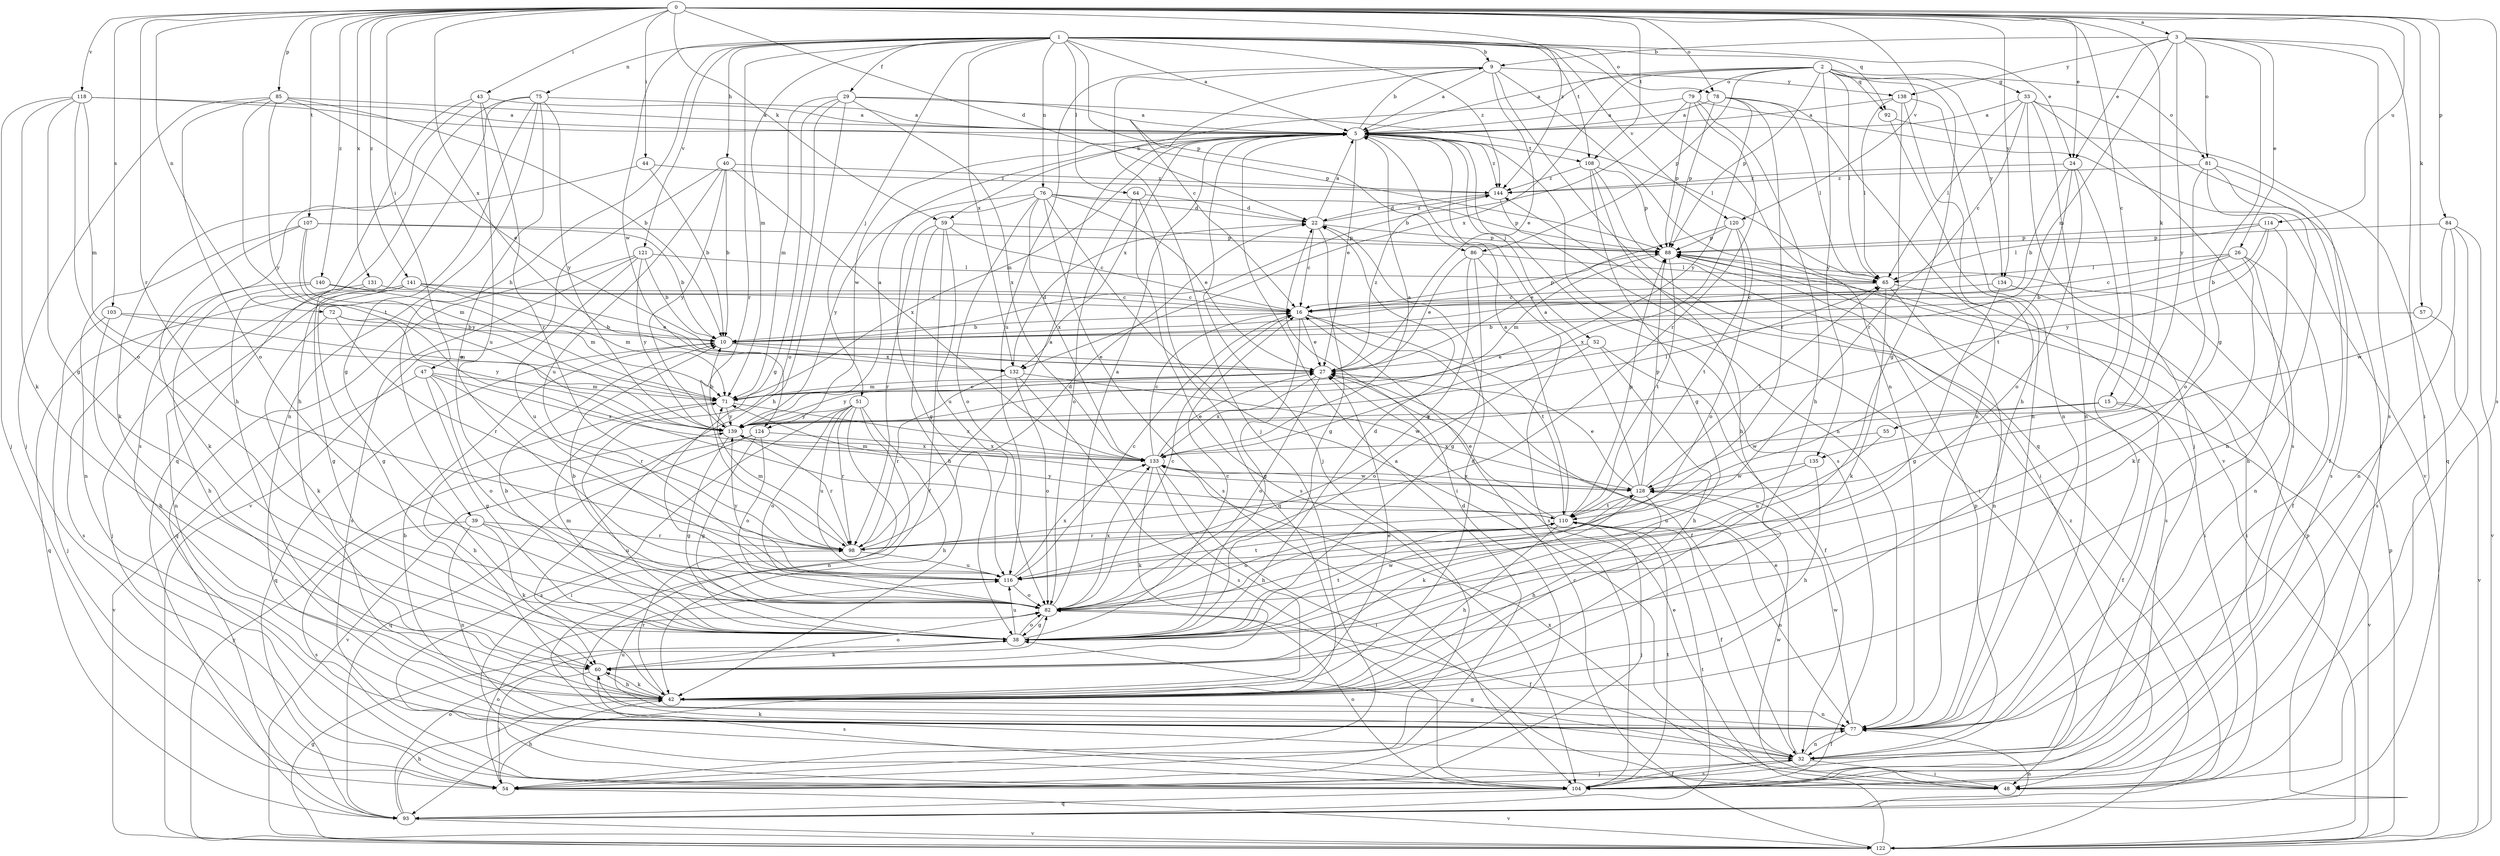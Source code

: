 strict digraph  {
0;
1;
2;
3;
5;
9;
10;
15;
16;
22;
24;
26;
27;
29;
32;
33;
38;
39;
40;
42;
43;
44;
47;
48;
51;
52;
54;
55;
57;
59;
60;
64;
65;
71;
72;
75;
76;
77;
78;
79;
81;
82;
84;
85;
86;
88;
92;
93;
98;
103;
104;
107;
108;
110;
114;
116;
118;
120;
121;
122;
124;
128;
131;
132;
133;
134;
135;
138;
139;
140;
141;
144;
0 -> 3  [label=a];
0 -> 15  [label=c];
0 -> 22  [label=d];
0 -> 24  [label=e];
0 -> 43  [label=i];
0 -> 44  [label=i];
0 -> 47  [label=i];
0 -> 55  [label=k];
0 -> 57  [label=k];
0 -> 59  [label=k];
0 -> 72  [label=n];
0 -> 78  [label=o];
0 -> 84  [label=p];
0 -> 85  [label=p];
0 -> 98  [label=r];
0 -> 103  [label=s];
0 -> 104  [label=s];
0 -> 107  [label=t];
0 -> 108  [label=t];
0 -> 114  [label=u];
0 -> 118  [label=v];
0 -> 120  [label=v];
0 -> 131  [label=x];
0 -> 132  [label=x];
0 -> 134  [label=y];
0 -> 140  [label=z];
0 -> 141  [label=z];
0 -> 144  [label=z];
1 -> 5  [label=a];
1 -> 9  [label=b];
1 -> 24  [label=e];
1 -> 29  [label=f];
1 -> 39  [label=h];
1 -> 40  [label=h];
1 -> 51  [label=j];
1 -> 64  [label=l];
1 -> 71  [label=m];
1 -> 75  [label=n];
1 -> 76  [label=n];
1 -> 77  [label=n];
1 -> 78  [label=o];
1 -> 86  [label=p];
1 -> 92  [label=q];
1 -> 98  [label=r];
1 -> 108  [label=t];
1 -> 120  [label=v];
1 -> 121  [label=v];
1 -> 124  [label=w];
1 -> 132  [label=x];
1 -> 144  [label=z];
2 -> 5  [label=a];
2 -> 33  [label=g];
2 -> 38  [label=g];
2 -> 59  [label=k];
2 -> 65  [label=l];
2 -> 79  [label=o];
2 -> 81  [label=o];
2 -> 86  [label=p];
2 -> 88  [label=p];
2 -> 92  [label=q];
2 -> 132  [label=x];
2 -> 134  [label=y];
2 -> 135  [label=y];
3 -> 9  [label=b];
3 -> 24  [label=e];
3 -> 26  [label=e];
3 -> 38  [label=g];
3 -> 48  [label=i];
3 -> 71  [label=m];
3 -> 81  [label=o];
3 -> 104  [label=s];
3 -> 135  [label=y];
3 -> 138  [label=y];
5 -> 9  [label=b];
5 -> 27  [label=e];
5 -> 52  [label=j];
5 -> 54  [label=j];
5 -> 71  [label=m];
5 -> 77  [label=n];
5 -> 104  [label=s];
5 -> 108  [label=t];
5 -> 124  [label=w];
5 -> 132  [label=x];
5 -> 144  [label=z];
9 -> 5  [label=a];
9 -> 16  [label=c];
9 -> 27  [label=e];
9 -> 54  [label=j];
9 -> 93  [label=q];
9 -> 116  [label=u];
9 -> 122  [label=v];
9 -> 138  [label=y];
10 -> 27  [label=e];
10 -> 93  [label=q];
10 -> 132  [label=x];
15 -> 32  [label=f];
15 -> 122  [label=v];
15 -> 128  [label=w];
15 -> 139  [label=y];
16 -> 10  [label=b];
16 -> 27  [label=e];
16 -> 32  [label=f];
16 -> 38  [label=g];
16 -> 88  [label=p];
16 -> 110  [label=t];
22 -> 5  [label=a];
22 -> 16  [label=c];
22 -> 38  [label=g];
22 -> 88  [label=p];
22 -> 144  [label=z];
24 -> 10  [label=b];
24 -> 32  [label=f];
24 -> 82  [label=o];
24 -> 110  [label=t];
24 -> 144  [label=z];
26 -> 10  [label=b];
26 -> 16  [label=c];
26 -> 32  [label=f];
26 -> 60  [label=k];
26 -> 65  [label=l];
26 -> 77  [label=n];
27 -> 71  [label=m];
27 -> 82  [label=o];
27 -> 133  [label=x];
27 -> 139  [label=y];
27 -> 144  [label=z];
29 -> 5  [label=a];
29 -> 38  [label=g];
29 -> 42  [label=h];
29 -> 65  [label=l];
29 -> 71  [label=m];
29 -> 82  [label=o];
29 -> 133  [label=x];
32 -> 27  [label=e];
32 -> 38  [label=g];
32 -> 48  [label=i];
32 -> 54  [label=j];
32 -> 60  [label=k];
32 -> 77  [label=n];
32 -> 88  [label=p];
32 -> 104  [label=s];
33 -> 5  [label=a];
33 -> 16  [label=c];
33 -> 48  [label=i];
33 -> 54  [label=j];
33 -> 65  [label=l];
33 -> 77  [label=n];
33 -> 104  [label=s];
38 -> 10  [label=b];
38 -> 16  [label=c];
38 -> 22  [label=d];
38 -> 60  [label=k];
38 -> 71  [label=m];
38 -> 82  [label=o];
38 -> 110  [label=t];
38 -> 116  [label=u];
38 -> 128  [label=w];
39 -> 60  [label=k];
39 -> 77  [label=n];
39 -> 98  [label=r];
39 -> 104  [label=s];
39 -> 116  [label=u];
40 -> 10  [label=b];
40 -> 116  [label=u];
40 -> 122  [label=v];
40 -> 133  [label=x];
40 -> 139  [label=y];
40 -> 144  [label=z];
42 -> 22  [label=d];
42 -> 27  [label=e];
42 -> 60  [label=k];
42 -> 77  [label=n];
42 -> 98  [label=r];
43 -> 5  [label=a];
43 -> 42  [label=h];
43 -> 98  [label=r];
43 -> 104  [label=s];
43 -> 116  [label=u];
44 -> 10  [label=b];
44 -> 60  [label=k];
44 -> 144  [label=z];
47 -> 38  [label=g];
47 -> 71  [label=m];
47 -> 82  [label=o];
47 -> 98  [label=r];
47 -> 122  [label=v];
47 -> 133  [label=x];
48 -> 128  [label=w];
48 -> 133  [label=x];
51 -> 42  [label=h];
51 -> 48  [label=i];
51 -> 77  [label=n];
51 -> 82  [label=o];
51 -> 98  [label=r];
51 -> 104  [label=s];
51 -> 116  [label=u];
51 -> 139  [label=y];
52 -> 27  [label=e];
52 -> 32  [label=f];
52 -> 42  [label=h];
52 -> 82  [label=o];
54 -> 5  [label=a];
54 -> 22  [label=d];
54 -> 42  [label=h];
54 -> 82  [label=o];
54 -> 122  [label=v];
55 -> 116  [label=u];
55 -> 133  [label=x];
57 -> 10  [label=b];
57 -> 122  [label=v];
59 -> 16  [label=c];
59 -> 32  [label=f];
59 -> 42  [label=h];
59 -> 88  [label=p];
59 -> 98  [label=r];
59 -> 116  [label=u];
60 -> 42  [label=h];
60 -> 54  [label=j];
60 -> 82  [label=o];
60 -> 104  [label=s];
64 -> 22  [label=d];
64 -> 82  [label=o];
64 -> 93  [label=q];
64 -> 104  [label=s];
65 -> 16  [label=c];
65 -> 48  [label=i];
65 -> 60  [label=k];
65 -> 77  [label=n];
71 -> 27  [label=e];
71 -> 42  [label=h];
71 -> 133  [label=x];
71 -> 139  [label=y];
72 -> 10  [label=b];
72 -> 60  [label=k];
72 -> 98  [label=r];
72 -> 139  [label=y];
75 -> 5  [label=a];
75 -> 38  [label=g];
75 -> 42  [label=h];
75 -> 77  [label=n];
75 -> 82  [label=o];
75 -> 93  [label=q];
75 -> 139  [label=y];
76 -> 22  [label=d];
76 -> 27  [label=e];
76 -> 38  [label=g];
76 -> 48  [label=i];
76 -> 82  [label=o];
76 -> 88  [label=p];
76 -> 104  [label=s];
76 -> 133  [label=x];
76 -> 139  [label=y];
77 -> 10  [label=b];
77 -> 32  [label=f];
77 -> 116  [label=u];
77 -> 128  [label=w];
78 -> 5  [label=a];
78 -> 65  [label=l];
78 -> 77  [label=n];
78 -> 88  [label=p];
78 -> 98  [label=r];
78 -> 139  [label=y];
79 -> 5  [label=a];
79 -> 10  [label=b];
79 -> 42  [label=h];
79 -> 88  [label=p];
79 -> 98  [label=r];
79 -> 122  [label=v];
81 -> 32  [label=f];
81 -> 77  [label=n];
81 -> 82  [label=o];
81 -> 104  [label=s];
81 -> 144  [label=z];
82 -> 5  [label=a];
82 -> 10  [label=b];
82 -> 16  [label=c];
82 -> 32  [label=f];
82 -> 38  [label=g];
82 -> 133  [label=x];
84 -> 77  [label=n];
84 -> 88  [label=p];
84 -> 104  [label=s];
84 -> 122  [label=v];
84 -> 128  [label=w];
85 -> 5  [label=a];
85 -> 10  [label=b];
85 -> 27  [label=e];
85 -> 54  [label=j];
85 -> 82  [label=o];
85 -> 110  [label=t];
85 -> 139  [label=y];
86 -> 27  [label=e];
86 -> 38  [label=g];
86 -> 65  [label=l];
86 -> 104  [label=s];
86 -> 116  [label=u];
88 -> 65  [label=l];
88 -> 71  [label=m];
88 -> 104  [label=s];
88 -> 110  [label=t];
92 -> 77  [label=n];
92 -> 93  [label=q];
93 -> 42  [label=h];
93 -> 77  [label=n];
93 -> 82  [label=o];
93 -> 88  [label=p];
93 -> 110  [label=t];
93 -> 122  [label=v];
98 -> 5  [label=a];
98 -> 22  [label=d];
98 -> 71  [label=m];
98 -> 116  [label=u];
103 -> 10  [label=b];
103 -> 42  [label=h];
103 -> 54  [label=j];
103 -> 71  [label=m];
104 -> 32  [label=f];
104 -> 82  [label=o];
104 -> 93  [label=q];
104 -> 110  [label=t];
107 -> 10  [label=b];
107 -> 60  [label=k];
107 -> 71  [label=m];
107 -> 77  [label=n];
107 -> 88  [label=p];
107 -> 139  [label=y];
108 -> 38  [label=g];
108 -> 42  [label=h];
108 -> 48  [label=i];
108 -> 88  [label=p];
108 -> 144  [label=z];
110 -> 5  [label=a];
110 -> 27  [label=e];
110 -> 32  [label=f];
110 -> 42  [label=h];
110 -> 54  [label=j];
110 -> 77  [label=n];
110 -> 82  [label=o];
110 -> 88  [label=p];
110 -> 98  [label=r];
110 -> 139  [label=y];
114 -> 10  [label=b];
114 -> 42  [label=h];
114 -> 65  [label=l];
114 -> 88  [label=p];
114 -> 139  [label=y];
116 -> 16  [label=c];
116 -> 82  [label=o];
116 -> 110  [label=t];
116 -> 133  [label=x];
116 -> 139  [label=y];
118 -> 5  [label=a];
118 -> 38  [label=g];
118 -> 54  [label=j];
118 -> 60  [label=k];
118 -> 71  [label=m];
118 -> 82  [label=o];
118 -> 88  [label=p];
120 -> 27  [label=e];
120 -> 82  [label=o];
120 -> 88  [label=p];
120 -> 110  [label=t];
120 -> 133  [label=x];
121 -> 10  [label=b];
121 -> 65  [label=l];
121 -> 93  [label=q];
121 -> 104  [label=s];
121 -> 116  [label=u];
121 -> 139  [label=y];
122 -> 16  [label=c];
122 -> 27  [label=e];
122 -> 38  [label=g];
122 -> 88  [label=p];
122 -> 139  [label=y];
122 -> 144  [label=z];
124 -> 38  [label=g];
124 -> 82  [label=o];
124 -> 93  [label=q];
124 -> 122  [label=v];
124 -> 133  [label=x];
128 -> 5  [label=a];
128 -> 27  [label=e];
128 -> 42  [label=h];
128 -> 60  [label=k];
128 -> 65  [label=l];
128 -> 71  [label=m];
128 -> 88  [label=p];
128 -> 110  [label=t];
128 -> 133  [label=x];
131 -> 16  [label=c];
131 -> 38  [label=g];
131 -> 93  [label=q];
132 -> 22  [label=d];
132 -> 82  [label=o];
132 -> 98  [label=r];
132 -> 104  [label=s];
132 -> 128  [label=w];
133 -> 5  [label=a];
133 -> 16  [label=c];
133 -> 27  [label=e];
133 -> 42  [label=h];
133 -> 48  [label=i];
133 -> 60  [label=k];
133 -> 128  [label=w];
134 -> 16  [label=c];
134 -> 38  [label=g];
134 -> 48  [label=i];
135 -> 42  [label=h];
135 -> 116  [label=u];
135 -> 128  [label=w];
138 -> 5  [label=a];
138 -> 42  [label=h];
138 -> 65  [label=l];
138 -> 77  [label=n];
138 -> 98  [label=r];
139 -> 5  [label=a];
139 -> 10  [label=b];
139 -> 38  [label=g];
139 -> 65  [label=l];
139 -> 98  [label=r];
139 -> 133  [label=x];
140 -> 16  [label=c];
140 -> 42  [label=h];
140 -> 71  [label=m];
140 -> 104  [label=s];
141 -> 16  [label=c];
141 -> 27  [label=e];
141 -> 38  [label=g];
141 -> 54  [label=j];
141 -> 71  [label=m];
141 -> 77  [label=n];
144 -> 22  [label=d];
144 -> 48  [label=i];
}
